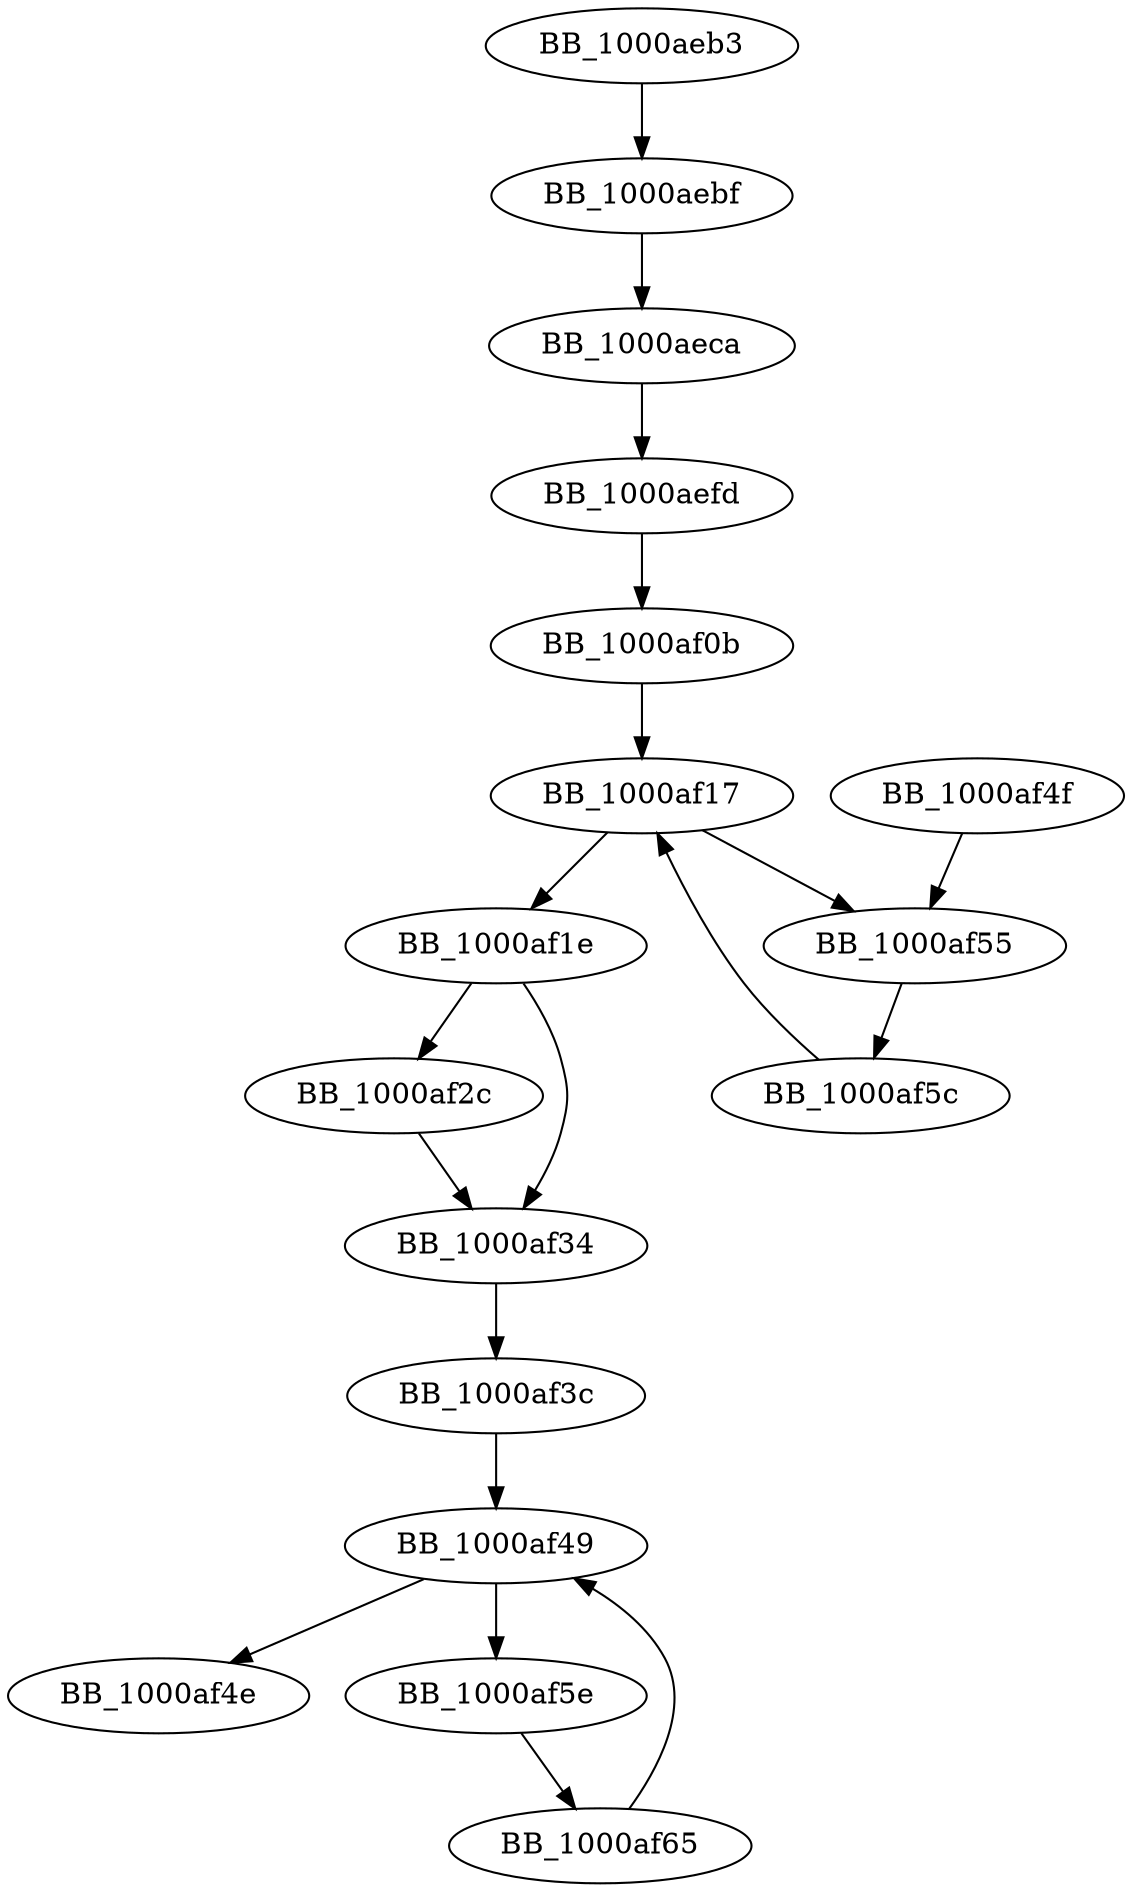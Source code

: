 DiGraph __initptd{
BB_1000aeb3->BB_1000aebf
BB_1000aebf->BB_1000aeca
BB_1000aeca->BB_1000aefd
BB_1000aefd->BB_1000af0b
BB_1000af0b->BB_1000af17
BB_1000af17->BB_1000af1e
BB_1000af17->BB_1000af55
BB_1000af1e->BB_1000af2c
BB_1000af1e->BB_1000af34
BB_1000af2c->BB_1000af34
BB_1000af34->BB_1000af3c
BB_1000af3c->BB_1000af49
BB_1000af49->BB_1000af4e
BB_1000af49->BB_1000af5e
BB_1000af4f->BB_1000af55
BB_1000af55->BB_1000af5c
BB_1000af5c->BB_1000af17
BB_1000af5e->BB_1000af65
BB_1000af65->BB_1000af49
}
